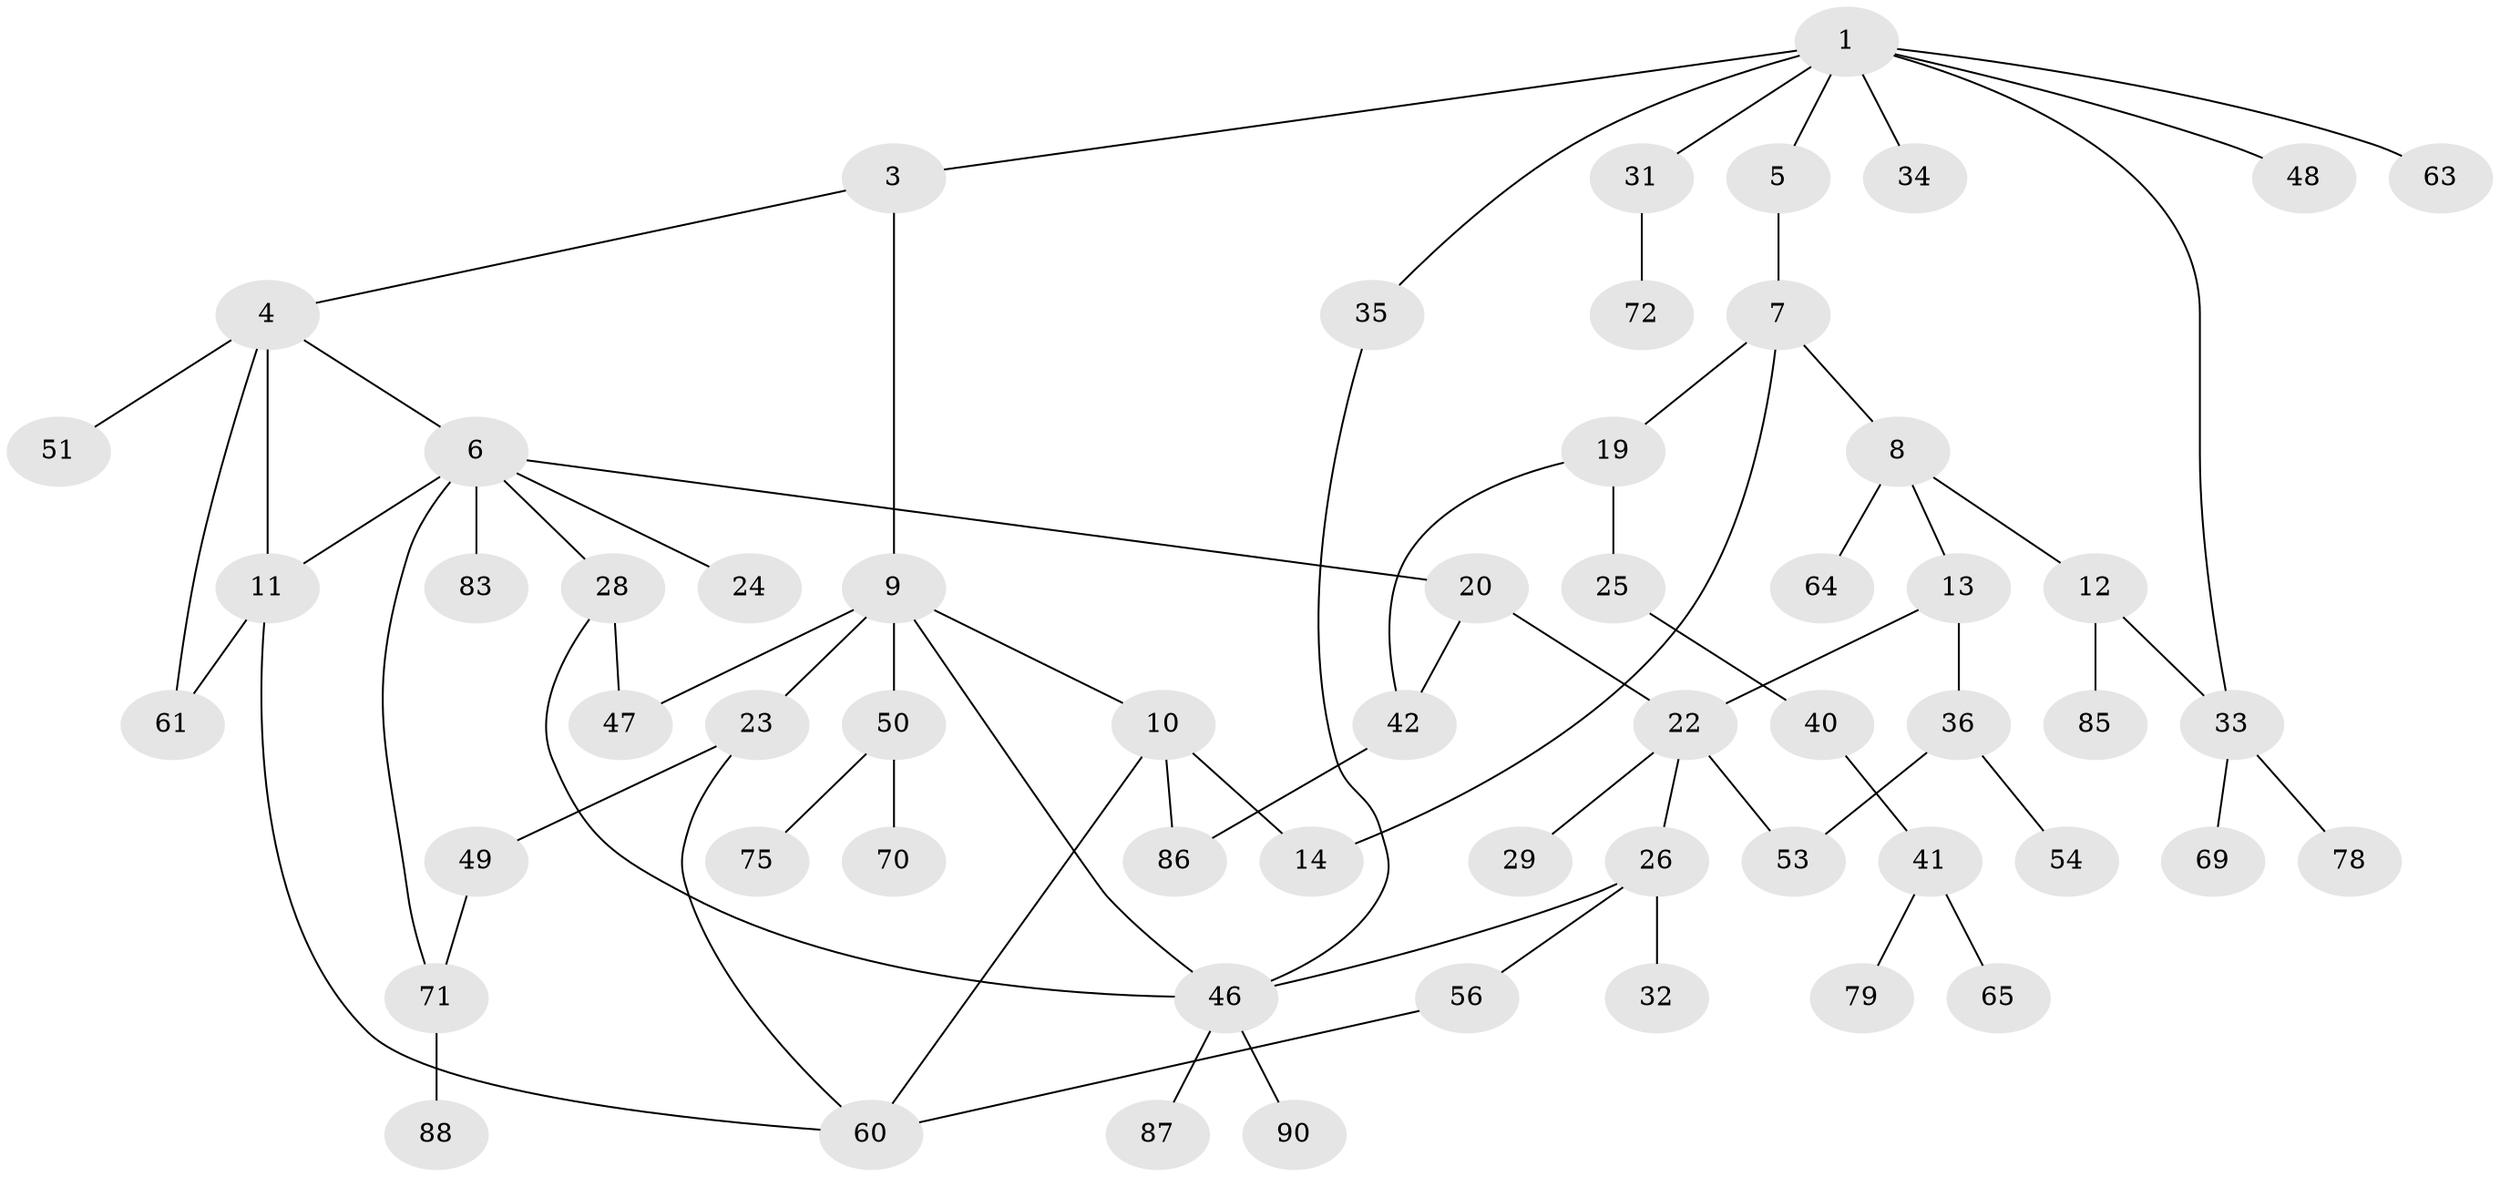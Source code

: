 // original degree distribution, {5: 0.054945054945054944, 3: 0.23076923076923078, 2: 0.2857142857142857, 7: 0.01098901098901099, 4: 0.0989010989010989, 1: 0.31868131868131866}
// Generated by graph-tools (version 1.1) at 2025/10/02/27/25 16:10:54]
// undirected, 58 vertices, 73 edges
graph export_dot {
graph [start="1"]
  node [color=gray90,style=filled];
  1 [super="+2"];
  3;
  4 [super="+16"];
  5;
  6 [super="+21"];
  7 [super="+18"];
  8 [super="+15"];
  9 [super="+39"];
  10 [super="+76"];
  11 [super="+59"];
  12 [super="+57"];
  13 [super="+17"];
  14 [super="+58"];
  19;
  20 [super="+44"];
  22 [super="+55"];
  23;
  24;
  25 [super="+38"];
  26 [super="+27"];
  28 [super="+30"];
  29;
  31 [super="+74"];
  32;
  33 [super="+82"];
  34;
  35 [super="+45"];
  36 [super="+37"];
  40;
  41 [super="+43"];
  42 [super="+80"];
  46 [super="+52"];
  47 [super="+81"];
  48;
  49 [super="+62"];
  50;
  51;
  53;
  54;
  56 [super="+66"];
  60 [super="+91"];
  61 [super="+68"];
  63 [super="+67"];
  64;
  65 [super="+84"];
  69;
  70;
  71 [super="+73"];
  72 [super="+77"];
  75 [super="+89"];
  78;
  79;
  83;
  85;
  86;
  87;
  88;
  90;
  1 -- 3;
  1 -- 35;
  1 -- 48;
  1 -- 33;
  1 -- 34;
  1 -- 5;
  1 -- 31;
  1 -- 63;
  3 -- 4;
  3 -- 9;
  4 -- 6;
  4 -- 51;
  4 -- 11;
  4 -- 61;
  5 -- 7;
  6 -- 11;
  6 -- 20;
  6 -- 24;
  6 -- 28;
  6 -- 83;
  6 -- 71;
  7 -- 8;
  7 -- 14;
  7 -- 19;
  8 -- 12;
  8 -- 13;
  8 -- 64;
  9 -- 10;
  9 -- 23;
  9 -- 46;
  9 -- 50;
  9 -- 47;
  10 -- 14;
  10 -- 86;
  10 -- 60;
  11 -- 60;
  11 -- 61;
  12 -- 33;
  12 -- 85;
  13 -- 36;
  13 -- 22;
  19 -- 25;
  19 -- 42;
  20 -- 42;
  20 -- 22;
  22 -- 26;
  22 -- 29;
  22 -- 53;
  23 -- 49;
  23 -- 60;
  25 -- 40;
  26 -- 32;
  26 -- 56;
  26 -- 46;
  28 -- 47;
  28 -- 46;
  31 -- 72;
  33 -- 69;
  33 -- 78;
  35 -- 46;
  36 -- 54;
  36 -- 53;
  40 -- 41;
  41 -- 79;
  41 -- 65;
  42 -- 86;
  46 -- 87;
  46 -- 90;
  49 -- 71;
  50 -- 70;
  50 -- 75;
  56 -- 60;
  71 -- 88;
}
